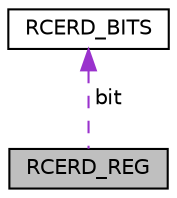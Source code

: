 digraph "RCERD_REG"
{
  edge [fontname="Helvetica",fontsize="10",labelfontname="Helvetica",labelfontsize="10"];
  node [fontname="Helvetica",fontsize="10",shape=record];
  Node1 [label="RCERD_REG",height=0.2,width=0.4,color="black", fillcolor="grey75", style="filled", fontcolor="black"];
  Node2 -> Node1 [dir="back",color="darkorchid3",fontsize="10",style="dashed",label=" bit" ,fontname="Helvetica"];
  Node2 [label="RCERD_BITS",height=0.2,width=0.4,color="black", fillcolor="white", style="filled",URL="$struct_r_c_e_r_d___b_i_t_s.html"];
}
